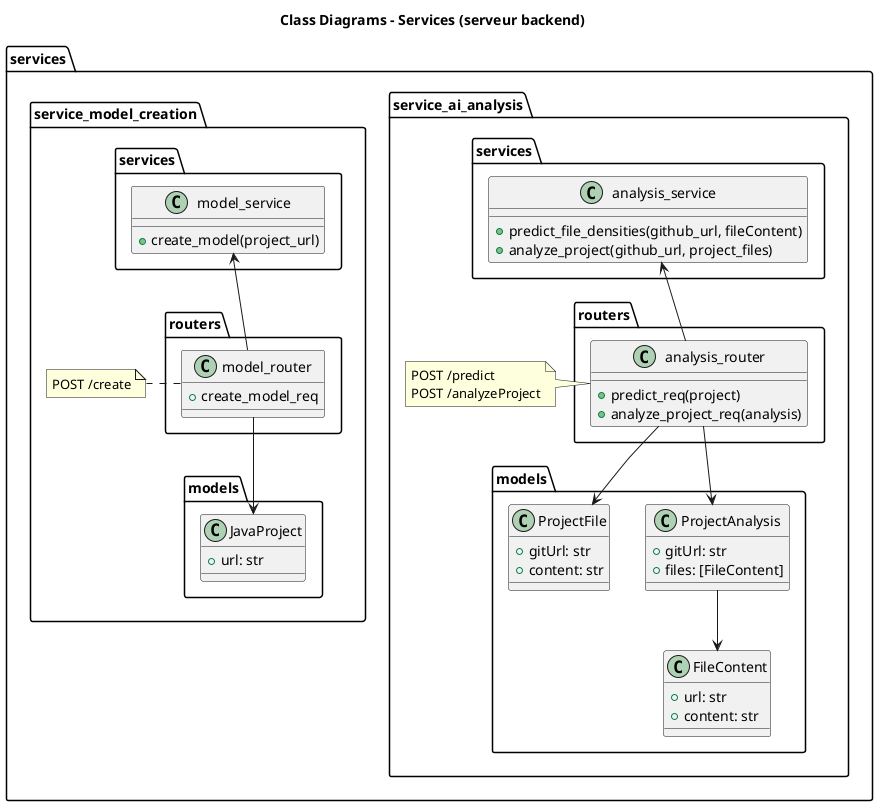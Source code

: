 @startuml class - services
skinparam linetype polyline

title Class Diagrams - Services (serveur backend)

package services {
    package service_ai_analysis {

        package models {
            class ProjectAnalysis {
                +gitUrl: str
                +files: [FileContent]
            }

            class FileContent {
                +url: str
                +content: str
            }

            class ProjectFile {
                +gitUrl: str
                +content: str
            }

            ProjectAnalysis --> FileContent
        }

        package routers {
            class analysis_router {
                +predict_req(project)
                +analyze_project_req(analysis)
            }
        }

        note left of  analysis_router
            POST /predict
            POST /analyzeProject
        end note

        package services {
            class analysis_service {
                +predict_file_densities(github_url, fileContent)
                +analyze_project(github_url, project_files)
            }
        }

        analysis_router -d-> ProjectAnalysis
        analysis_router -d-> ProjectFile
        analysis_router -u-> analysis_service
    }

    package service_model_creation {
        package models {
            class JavaProject {
                +url: str
            }
        }

        package routers {
            class model_router {
                +create_model_req
            }
        }

        note right of  model_router
            POST /create
        end note

        package services {
            class model_service {
                +create_model(project_url)
            }
        }

        model_router --> JavaProject
        model_router -u-> model_service
    }
}

@enduml